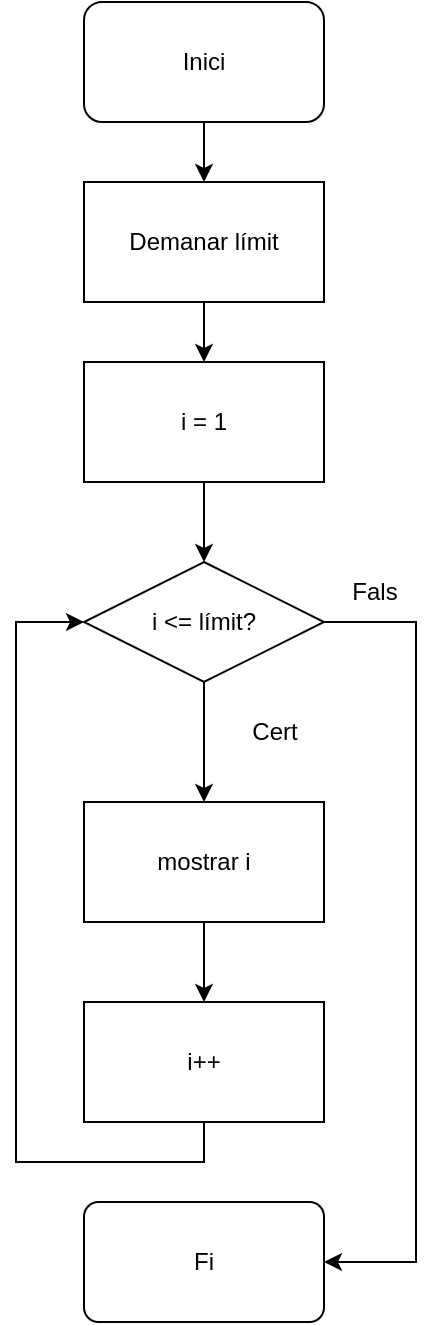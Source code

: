 <mxfile version="20.3.0" type="device"><diagram id="ehvCzWHMK5ZXKAAsmYax" name="Page-1"><mxGraphModel dx="1422" dy="865" grid="1" gridSize="10" guides="1" tooltips="1" connect="1" arrows="1" fold="1" page="1" pageScale="1" pageWidth="827" pageHeight="1169" math="0" shadow="0"><root><mxCell id="0"/><mxCell id="1" parent="0"/><mxCell id="PuzisDfNevOmoQThySBL-5" style="edgeStyle=orthogonalEdgeStyle;rounded=0;orthogonalLoop=1;jettySize=auto;html=1;entryX=0.5;entryY=0;entryDx=0;entryDy=0;" parent="1" source="ctj1WZmTq4Gt_A9nmky2-1" target="PuzisDfNevOmoQThySBL-1" edge="1"><mxGeometry relative="1" as="geometry"/></mxCell><mxCell id="ctj1WZmTq4Gt_A9nmky2-1" value="&lt;div&gt;Inici&lt;/div&gt;" style="rounded=1;whiteSpace=wrap;html=1;" parent="1" vertex="1"><mxGeometry x="354" width="120" height="60" as="geometry"/></mxCell><mxCell id="PuzisDfNevOmoQThySBL-6" style="edgeStyle=orthogonalEdgeStyle;rounded=0;orthogonalLoop=1;jettySize=auto;html=1;entryX=0.5;entryY=0;entryDx=0;entryDy=0;" parent="1" source="PuzisDfNevOmoQThySBL-1" target="HoDwNX_OL0lBI-X25RFY-31" edge="1"><mxGeometry relative="1" as="geometry"><mxPoint x="414" y="180" as="targetPoint"/></mxGeometry></mxCell><mxCell id="PuzisDfNevOmoQThySBL-1" value="Demanar límit" style="rounded=0;whiteSpace=wrap;html=1;" parent="1" vertex="1"><mxGeometry x="354" y="90" width="120" height="60" as="geometry"/></mxCell><mxCell id="HoDwNX_OL0lBI-X25RFY-21" value="Fi" style="whiteSpace=wrap;html=1;rounded=1;arcSize=12;" vertex="1" parent="1"><mxGeometry x="354" y="600" width="120" height="60" as="geometry"/></mxCell><mxCell id="HoDwNX_OL0lBI-X25RFY-22" value="Cert" style="text;html=1;align=center;verticalAlign=middle;resizable=0;points=[];autosize=1;strokeColor=none;fillColor=none;" vertex="1" parent="1"><mxGeometry x="424" y="350" width="50" height="30" as="geometry"/></mxCell><mxCell id="HoDwNX_OL0lBI-X25RFY-23" value="Fals" style="text;html=1;align=center;verticalAlign=middle;resizable=0;points=[];autosize=1;strokeColor=none;fillColor=none;" vertex="1" parent="1"><mxGeometry x="474" y="280" width="50" height="30" as="geometry"/></mxCell><mxCell id="HoDwNX_OL0lBI-X25RFY-24" style="edgeStyle=orthogonalEdgeStyle;rounded=0;orthogonalLoop=1;jettySize=auto;html=1;entryX=0.5;entryY=0;entryDx=0;entryDy=0;" edge="1" parent="1" source="HoDwNX_OL0lBI-X25RFY-26" target="HoDwNX_OL0lBI-X25RFY-28"><mxGeometry relative="1" as="geometry"/></mxCell><mxCell id="HoDwNX_OL0lBI-X25RFY-25" style="edgeStyle=orthogonalEdgeStyle;rounded=0;orthogonalLoop=1;jettySize=auto;html=1;exitX=1;exitY=0.5;exitDx=0;exitDy=0;entryX=1;entryY=0.5;entryDx=0;entryDy=0;" edge="1" parent="1" source="HoDwNX_OL0lBI-X25RFY-26" target="HoDwNX_OL0lBI-X25RFY-21"><mxGeometry relative="1" as="geometry"><mxPoint x="520" y="580" as="targetPoint"/><Array as="points"><mxPoint x="520" y="310"/><mxPoint x="520" y="630"/></Array></mxGeometry></mxCell><mxCell id="HoDwNX_OL0lBI-X25RFY-26" value="i &amp;lt;= límit?" style="rhombus;whiteSpace=wrap;html=1;" vertex="1" parent="1"><mxGeometry x="354" y="280" width="120" height="60" as="geometry"/></mxCell><mxCell id="HoDwNX_OL0lBI-X25RFY-27" style="edgeStyle=orthogonalEdgeStyle;rounded=0;orthogonalLoop=1;jettySize=auto;html=1;entryX=0.5;entryY=0;entryDx=0;entryDy=0;" edge="1" parent="1" source="HoDwNX_OL0lBI-X25RFY-28" target="HoDwNX_OL0lBI-X25RFY-30"><mxGeometry relative="1" as="geometry"/></mxCell><mxCell id="HoDwNX_OL0lBI-X25RFY-28" value="mostrar i" style="rounded=0;whiteSpace=wrap;html=1;" vertex="1" parent="1"><mxGeometry x="354" y="400" width="120" height="60" as="geometry"/></mxCell><mxCell id="HoDwNX_OL0lBI-X25RFY-29" style="edgeStyle=orthogonalEdgeStyle;rounded=0;orthogonalLoop=1;jettySize=auto;html=1;entryX=0;entryY=0.5;entryDx=0;entryDy=0;exitX=0.5;exitY=1;exitDx=0;exitDy=0;" edge="1" parent="1" source="HoDwNX_OL0lBI-X25RFY-30" target="HoDwNX_OL0lBI-X25RFY-26"><mxGeometry relative="1" as="geometry"><Array as="points"><mxPoint x="414" y="580"/><mxPoint x="320" y="580"/><mxPoint x="320" y="310"/></Array></mxGeometry></mxCell><mxCell id="HoDwNX_OL0lBI-X25RFY-30" value="i++" style="rounded=0;whiteSpace=wrap;html=1;" vertex="1" parent="1"><mxGeometry x="354" y="500" width="120" height="60" as="geometry"/></mxCell><mxCell id="HoDwNX_OL0lBI-X25RFY-33" style="edgeStyle=orthogonalEdgeStyle;rounded=0;orthogonalLoop=1;jettySize=auto;html=1;exitX=0.5;exitY=1;exitDx=0;exitDy=0;entryX=0.5;entryY=0;entryDx=0;entryDy=0;" edge="1" parent="1" source="HoDwNX_OL0lBI-X25RFY-31" target="HoDwNX_OL0lBI-X25RFY-26"><mxGeometry relative="1" as="geometry"/></mxCell><mxCell id="HoDwNX_OL0lBI-X25RFY-31" value="i = 1" style="whiteSpace=wrap;html=1;rounded=0;" vertex="1" parent="1"><mxGeometry x="354" y="180" width="120" height="60" as="geometry"/></mxCell></root></mxGraphModel></diagram></mxfile>
